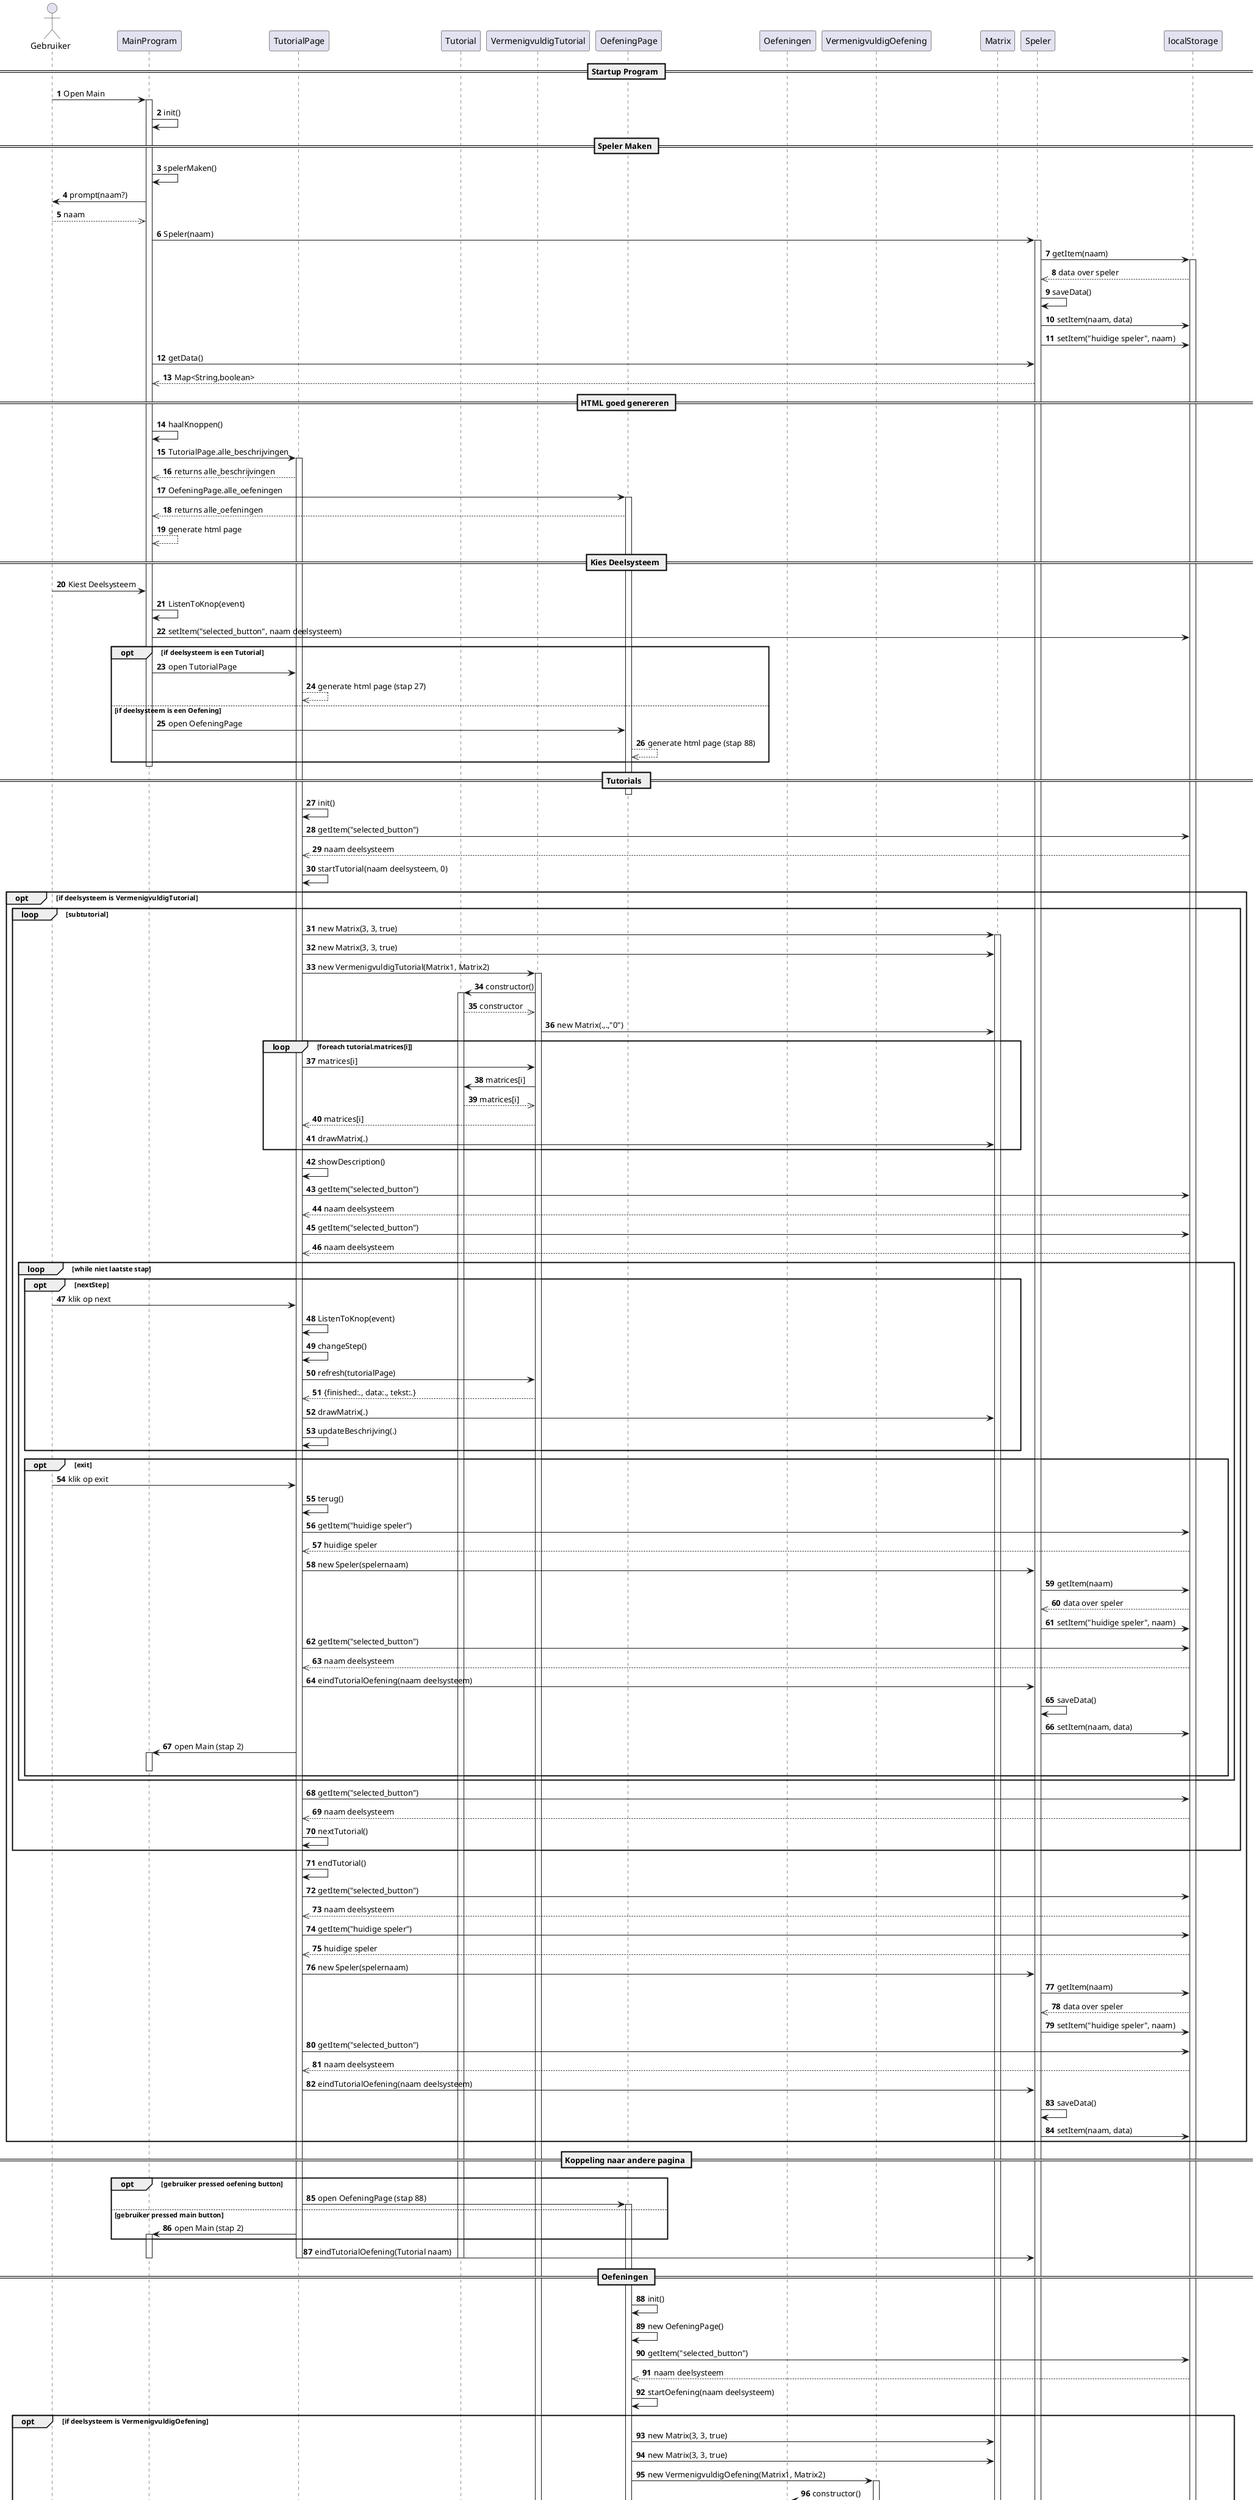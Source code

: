 @startuml
autonumber

actor Gebruiker
participant MainProgram
participant TutorialPage
participant Tutorial
participant VermenigvuldigTutorial
participant OefeningPage
participant Oefeningen
participant VermenigvuldigOefening
participant Matrix
participant Speler
participant localStorage




== Startup Program ==

Gebruiker ->  MainProgram: Open Main
activate MainProgram

MainProgram -> MainProgram: init()



== Speler Maken ==

MainProgram -> MainProgram: spelerMaken()

MainProgram -> Gebruiker: prompt(naam?)
Gebruiker -->> MainProgram: naam

MainProgram -> Speler: Speler(naam)
activate Speler

Speler -> localStorage: getItem(naam)
activate localStorage
localStorage -->> Speler: data over speler
Speler -> Speler: saveData()
Speler -> localStorage: setItem(naam, data)
Speler -> localStorage: setItem("huidige speler", naam)

MainProgram -> Speler: getData()
Speler -->> MainProgram: Map<String,boolean>



== HTML goed genereren ==

MainProgram -> MainProgram: haalKnoppen()

MainProgram -> TutorialPage: TutorialPage.alle_beschrijvingen
activate TutorialPage
TutorialPage-->>MainProgram: returns alle_beschrijvingen

MainProgram -> OefeningPage: OefeningPage.alle_oefeningen
activate OefeningPage
OefeningPage-->>MainProgram: returns alle_oefeningen

MainProgram -->> MainProgram: generate html page



== Kies Deelsysteem ==

Gebruiker -> MainProgram: Kiest Deelsysteem

MainProgram -> MainProgram: ListenToKnop(event)
MainProgram -> localStorage: setItem("selected_button", naam deelsysteem)


opt  if deelsysteem is een Tutorial
        MainProgram -> TutorialPage: open TutorialPage
        TutorialPage -->> TutorialPage: generate html page (stap 27)
    
     else if deelsysteem is een Oefening
        MainProgram -> OefeningPage: open OefeningPage
        OefeningPage -->> OefeningPage: generate html page (stap 88)

end
deactivate MainProgram



== Tutorials  ==
deactivate OefeningPage

TutorialPage -> TutorialPage: init()

TutorialPage -> localStorage: getItem("selected_button")
localStorage -->> TutorialPage: naam deelsysteem

TutorialPage -> TutorialPage: startTutorial(naam deelsysteem, 0)

opt  if deelsysteem is VermenigvuldigTutorial

        loop subtutorial


            TutorialPage -> Matrix: new Matrix(3, 3, true)
            activate Matrix
            TutorialPage -> Matrix: new Matrix(3, 3, true)

            TutorialPage -> VermenigvuldigTutorial: new VermenigvuldigTutorial(Matrix1, Matrix2)
            activate VermenigvuldigTutorial

            VermenigvuldigTutorial -> Tutorial: constructor()
            activate Tutorial
            Tutorial -->> VermenigvuldigTutorial: constructor

            VermenigvuldigTutorial -> Matrix: new Matrix(.,.,"0")


    '        TutorialPage -> Matrix: new Matrix(2, 2)
    '        TutorialPage -> Matrix: new Matrix(2, 4)
    '
    '        Matrix -->> TutorialPage: Matrix3
    '        Matrix -->> TutorialPage: Matrix4
    '
    '        TutorialPage -> VermenigvuldigTutorial: new VermenigvuldigTutorial(Matrix3, Matrix4)
    '        VermenigvuldigTutorial -> Tutorial: constructor()
    '        Tutorial -->> VermenigvuldigTutorial: constructor
    '
    '        VermenigvuldigTutorial -> Matrix: new Matrix(.,.,"0")
    '        Matrix -->> VermenigvuldigTutorial: "0" Matrix

            loop foreach tutorial.matrices[i]
                    TutorialPage -> VermenigvuldigTutorial: matrices[i]
                    VermenigvuldigTutorial -> Tutorial: matrices[i]
                    Tutorial -->> VermenigvuldigTutorial: matrices[i]
                    VermenigvuldigTutorial -->> TutorialPage: matrices[i]

                    TutorialPage -> Matrix: drawMatrix(.)

            end

            TutorialPage -> TutorialPage: showDescription()
            TutorialPage -> localStorage: getItem("selected_button")
            localStorage -->> TutorialPage: naam deelsysteem
            TutorialPage -> localStorage: getItem("selected_button")
            localStorage -->> TutorialPage: naam deelsysteem

            loop while niet laatste stap
                opt nextStep
                    Gebruiker -> TutorialPage: klik op next

                    TutorialPage -> TutorialPage: ListenToKnop(event)
                    TutorialPage -> TutorialPage: changeStep()

                    TutorialPage -> VermenigvuldigTutorial: refresh(tutorialPage)
                    VermenigvuldigTutorial -->> TutorialPage: {finished:., data:., tekst:.}

                    TutorialPage -> Matrix: drawMatrix(.)
                    TutorialPage -> TutorialPage: updateBeschrijving(.)

                end
                opt exit
                   Gebruiker -> TutorialPage: klik op exit

                   TutorialPage -> TutorialPage: terug()

                   TutorialPage -> localStorage: getItem("huidige speler")
                   localStorage -->> TutorialPage: huidige speler

                   TutorialPage -> Speler: new Speler(spelernaam)

                   Speler -> localStorage: getItem(naam)
                   localStorage -->> Speler: data over speler
                   Speler -> localStorage: setItem("huidige speler", naam)

                   TutorialPage -> localStorage: getItem("selected_button")
                   localStorage -->> TutorialPage: naam deelsysteem

                   TutorialPage -> Speler: eindTutorialOefening(naam deelsysteem)
                   Speler -> Speler: saveData()
                   Speler -> localStorage: setItem(naam, data)

                   TutorialPage -> MainProgram: open Main (stap 2)
                   activate MainProgram
                   deactivate MainProgram

                end
            end

            TutorialPage -> localStorage: getItem("selected_button")
            localStorage -->> TutorialPage: naam deelsysteem

            TutorialPage -> TutorialPage: nextTutorial()

        end

        TutorialPage -> TutorialPage: endTutorial()

        TutorialPage -> localStorage: getItem("selected_button")
        localStorage -->> TutorialPage: naam deelsysteem

        TutorialPage -> localStorage: getItem("huidige speler")
        localStorage -->> TutorialPage: huidige speler

        TutorialPage -> Speler: new Speler(spelernaam)

        Speler -> localStorage: getItem(naam)
        localStorage -->> Speler: data over speler
        Speler -> localStorage: setItem("huidige speler", naam)

        TutorialPage -> localStorage: getItem("selected_button")
        localStorage -->> TutorialPage: naam deelsysteem

        TutorialPage -> Speler: eindTutorialOefening(naam deelsysteem)
        Speler -> Speler: saveData()
        Speler -> localStorage: setItem(naam, data)

end


' nog niet gemaakt
== Koppeling naar andere pagina ==


opt gebruiker pressed oefening button
    TutorialPage->OefeningPage: open OefeningPage (stap 88)
    activate OefeningPage
   else  gebruiker pressed main button
   TutorialPage->MainProgram: open Main (stap 2)
 activate MainProgram
end
TutorialPage->Speler:eindTutorialOefening(Tutorial naam)
deactivate MainProgram
deactivate TutorialPage
deactivate Tutorial







== Oefeningen ==

OefeningPage -> OefeningPage: init()
OefeningPage -> OefeningPage: new OefeningPage()

OefeningPage -> localStorage: getItem("selected_button")
localStorage -->> OefeningPage: naam deelsysteem

OefeningPage -> OefeningPage: startOefening(naam deelsysteem)
opt if deelsysteem is VermenigvuldigOefening
    OefeningPage -> Matrix: new Matrix(3, 3, true)
    OefeningPage -> Matrix: new Matrix(3, 3, true)

    OefeningPage -> VermenigvuldigOefening: new VermenigvuldigOefening(Matrix1, Matrix2)
    activate VermenigvuldigOefening

    VermenigvuldigOefening -> Oefeningen: constructor()
    activate Oefeningen
    Oefeningen -->> VermenigvuldigOefening: constructor

    VermenigvuldigOefening -> Matrix: new Matrix(.,.,"0")
    VermenigvuldigOefening -> Matrix: vermenigvuldigMatrix(.)

    OefeningPage -> VermenigvuldigOefening: maakInvul()
    loop foreach oefening.matrices[i]
        OefeningPage -> VermenigvuldigOefening: matrices[i]
        VermenigvuldigOefening -> Oefeningen: matrices[i]
        Oefeningen -->> VermenigvuldigOefening: matrices[i]
        VermenigvuldigOefening -->> OefeningPage: matrices[i]

        OefeningPage -> Matrix: drawMatrix(.)

    end

    opt check
       Gebruiker -> OefeningPage: klikt op Check
       OefeningPage ->  VermenigvuldigOefening: checkOplossing(.)

       VermenigvuldigOefening -> VermenigvuldigOefening: getMatrix()
       VermenigvuldigOefening -> VermenigvuldigOefening: correct(.)
       opt als juist
            VermenigvuldigOefening -> Gebruiker: alert("goed")
            else als fout
            VermenigvuldigOefening -> Gebruiker: alert("slecht")

       end

    end
    opt exit
       Gebruiker -> OefeningPage: klik op exit

       OefeningPage -> OefeningPage: terug()

       OefeningPage -> localStorage: getItem("huidige speler")
       localStorage -->> OefeningPage: huidige speler

       OefeningPage -> Speler: new Speler(spelernaam)

       Speler -> localStorage: getItem(naam)
       localStorage -->> Speler: data over speler
       Speler -> localStorage: setItem("huidige speler", naam)

       OefeningPage -> localStorage: getItem("selected_button")
       localStorage -->> OefeningPage: naam deelsysteem

       OefeningPage -> Speler: eindTutorialOefening(naam deelsysteem)
       Speler -> Speler: saveData()
       Speler -> localStorage: setItem(naam, data)

       OefeningPage -> MainProgram: open Main (stap 2)
       activate MainProgram
       deactivate MainProgram

    end




end



' Nog niet gemmakt
== Koppeling naar andere pagina ==


opt gebruiker pressed Tutorial button
    TutorialPage<-OefeningPage:target button
    activate TutorialPage
   else  gebruiker pressed main button
   OefeningPage->MainProgram
 activate MainProgram
end

OefeningPage->Speler:eindTutorialOefening(Oefening naam)



==einde programma==

deactivate MainProgram
deactivate TutorialPage
deactivate Tutorial
deactivate VermenigvuldigTutorial
deactivate OefeningPage
deactivate Oefeningen
deactivate VermenigvuldigOefening
deactivate Matrix
deactivate Speler
deactivate localStorage
@enduml

